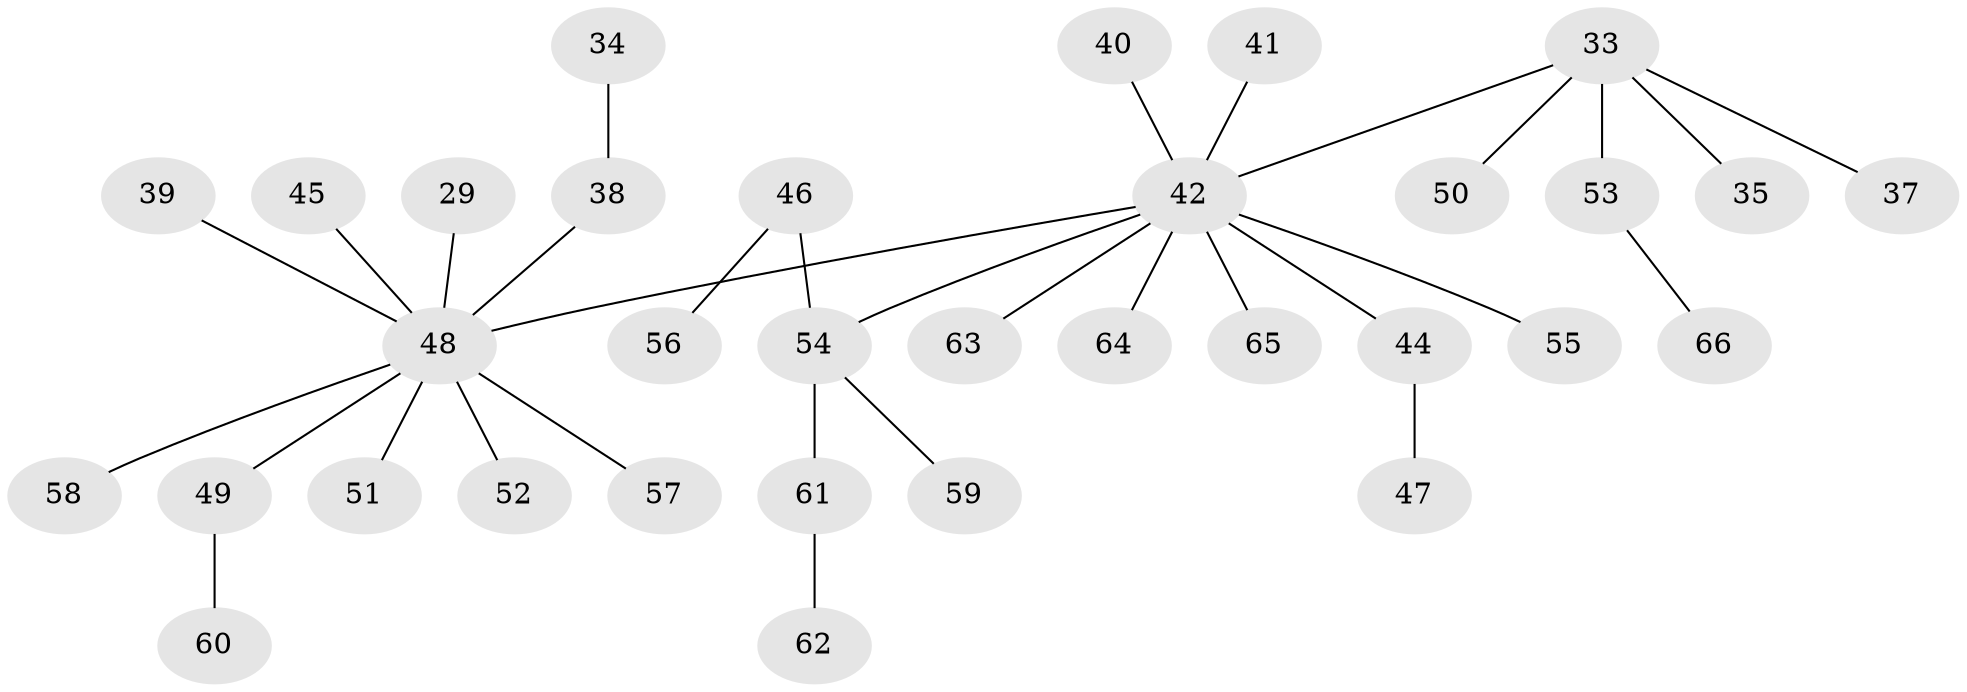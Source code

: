 // original degree distribution, {7: 0.015151515151515152, 3: 0.12121212121212122, 5: 0.015151515151515152, 4: 0.07575757575757576, 2: 0.2727272727272727, 1: 0.48484848484848486, 6: 0.015151515151515152}
// Generated by graph-tools (version 1.1) at 2025/52/03/09/25 04:52:21]
// undirected, 33 vertices, 32 edges
graph export_dot {
graph [start="1"]
  node [color=gray90,style=filled];
  29;
  33 [super="+26"];
  34 [super="+31"];
  35;
  37;
  38 [super="+2"];
  39;
  40;
  41;
  42 [super="+36+32"];
  44;
  45;
  46;
  47;
  48 [super="+30+20+23+13+16+22+25"];
  49 [super="+3+8+21+43"];
  50;
  51;
  52;
  53;
  54 [super="+27"];
  55;
  56;
  57;
  58;
  59;
  60;
  61 [super="+28"];
  62;
  63;
  64;
  65;
  66;
  29 -- 48;
  33 -- 35;
  33 -- 50;
  33 -- 53;
  33 -- 37;
  33 -- 42;
  34 -- 38;
  38 -- 48;
  39 -- 48;
  40 -- 42;
  41 -- 42;
  42 -- 65;
  42 -- 64;
  42 -- 44;
  42 -- 55;
  42 -- 63;
  42 -- 48;
  42 -- 54;
  44 -- 47;
  45 -- 48;
  46 -- 56;
  46 -- 54;
  48 -- 52;
  48 -- 57;
  48 -- 58;
  48 -- 49;
  48 -- 51;
  49 -- 60;
  53 -- 66;
  54 -- 59;
  54 -- 61;
  61 -- 62;
}
